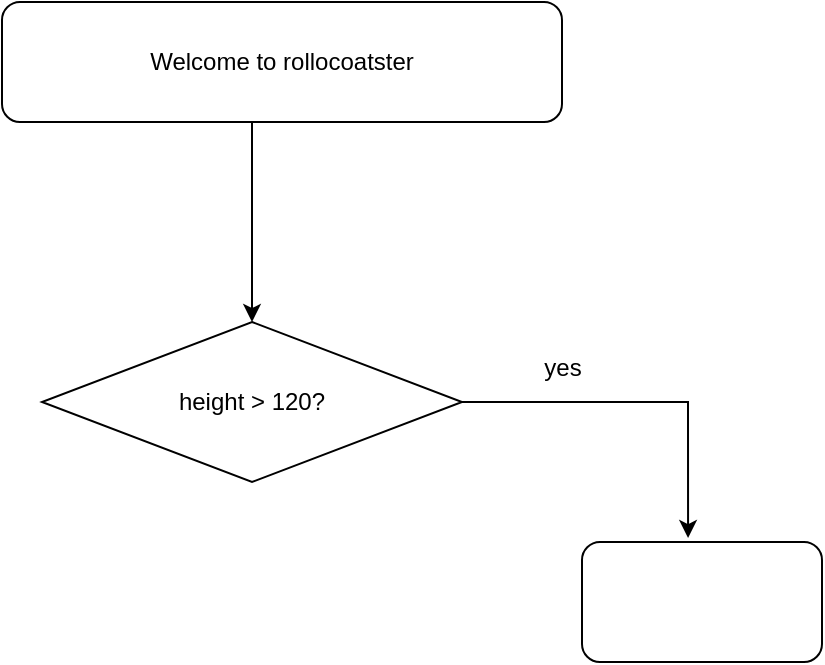 <mxfile version="22.0.0" type="github">
  <diagram name="Page-1" id="Yd06M4Rt5yaO-1U2kp8S">
    <mxGraphModel dx="1434" dy="790" grid="1" gridSize="10" guides="1" tooltips="1" connect="1" arrows="1" fold="1" page="1" pageScale="1" pageWidth="850" pageHeight="1100" math="0" shadow="0">
      <root>
        <mxCell id="0" />
        <mxCell id="1" parent="0" />
        <mxCell id="uKn-QNpUoqeyclaI9VeJ-3" value="" style="endArrow=classic;html=1;rounded=0;exitX=0.5;exitY=1;exitDx=0;exitDy=0;" edge="1" parent="1">
          <mxGeometry width="50" height="50" relative="1" as="geometry">
            <mxPoint x="405" y="130" as="sourcePoint" />
            <mxPoint x="405" y="230" as="targetPoint" />
          </mxGeometry>
        </mxCell>
        <mxCell id="uKn-QNpUoqeyclaI9VeJ-5" value="height &amp;gt; 120?" style="rhombus;whiteSpace=wrap;html=1;" vertex="1" parent="1">
          <mxGeometry x="300" y="230" width="210" height="80" as="geometry" />
        </mxCell>
        <mxCell id="uKn-QNpUoqeyclaI9VeJ-10" value="yes" style="text;html=1;align=center;verticalAlign=middle;resizable=0;points=[];autosize=1;strokeColor=none;fillColor=none;" vertex="1" parent="1">
          <mxGeometry x="540" y="238" width="40" height="30" as="geometry" />
        </mxCell>
        <mxCell id="uKn-QNpUoqeyclaI9VeJ-12" value="Welcome to rollocoatster" style="rounded=1;whiteSpace=wrap;html=1;" vertex="1" parent="1">
          <mxGeometry x="280" y="70" width="280" height="60" as="geometry" />
        </mxCell>
        <mxCell id="uKn-QNpUoqeyclaI9VeJ-13" value="" style="rounded=1;whiteSpace=wrap;html=1;" vertex="1" parent="1">
          <mxGeometry x="570" y="340" width="120" height="60" as="geometry" />
        </mxCell>
        <mxCell id="uKn-QNpUoqeyclaI9VeJ-14" value="" style="endArrow=classic;html=1;rounded=0;entryX=0.442;entryY=-0.033;entryDx=0;entryDy=0;entryPerimeter=0;" edge="1" parent="1" target="uKn-QNpUoqeyclaI9VeJ-13">
          <mxGeometry width="50" height="50" relative="1" as="geometry">
            <mxPoint x="510" y="270" as="sourcePoint" />
            <mxPoint x="630" y="270" as="targetPoint" />
            <Array as="points">
              <mxPoint x="623" y="270" />
            </Array>
          </mxGeometry>
        </mxCell>
      </root>
    </mxGraphModel>
  </diagram>
</mxfile>
